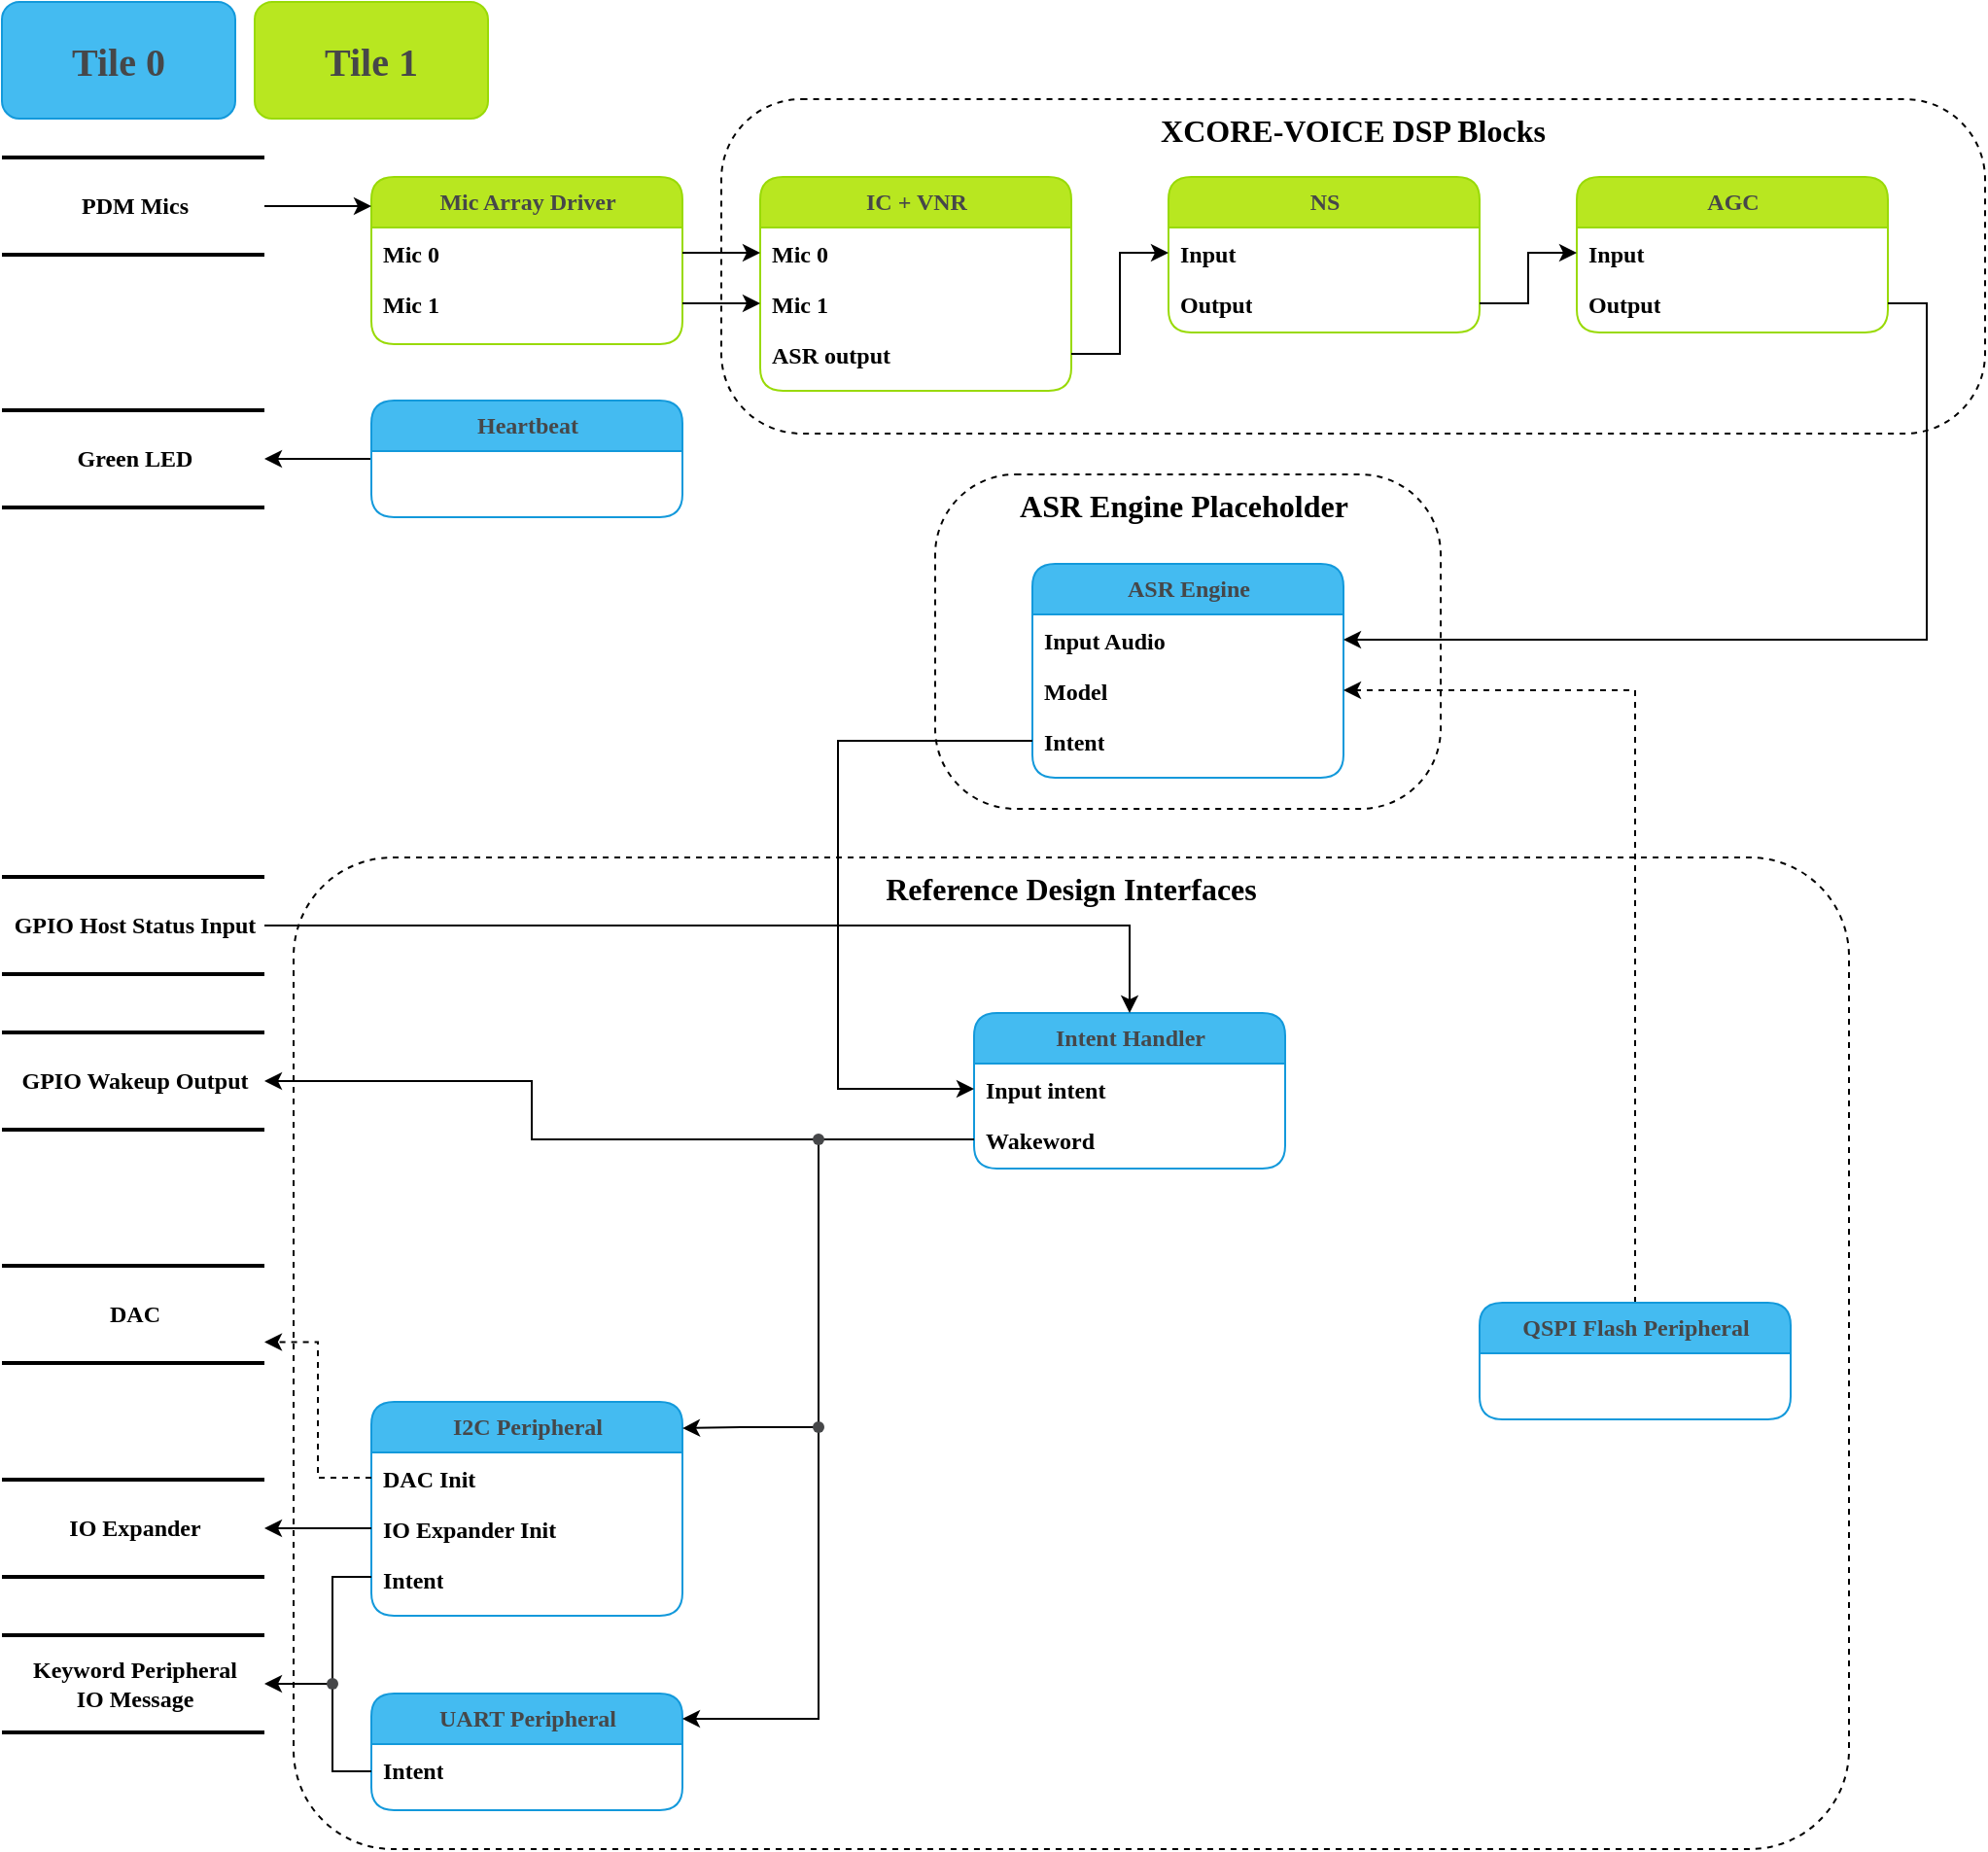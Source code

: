 <mxfile version="20.8.23" type="device"><diagram name="Page-1" id="5d7acffa-a066-3a61-03fe-96351882024d"><mxGraphModel dx="1367" dy="707" grid="1" gridSize="10" guides="1" tooltips="1" connect="1" arrows="1" fold="1" page="1" pageScale="1" pageWidth="1100" pageHeight="850" background="#ffffff" math="0" shadow="0"><root><mxCell id="0"/><mxCell id="1" parent="0"/><mxCell id="t5zFvqTxYrGrfH3YHS5j-99" value="Reference Design Interfaces" style="rounded=1;arcSize=10;whiteSpace=wrap;html=1;align=center;dashed=1;horizontal=1;verticalAlign=top;fontSize=16;fontFamily=Arial Nova Light;fontStyle=1" parent="1" vertex="1"><mxGeometry x="210" y="450" width="800" height="510" as="geometry"/></mxCell><mxCell id="t5zFvqTxYrGrfH3YHS5j-69" value="ASR Engine Placeholder&amp;nbsp;" style="rounded=1;arcSize=24;whiteSpace=wrap;html=1;align=center;dashed=1;horizontal=1;verticalAlign=top;fontSize=16;fontFamily=Arial Nova Light;fontStyle=1" parent="1" vertex="1"><mxGeometry x="540" y="253" width="260" height="172" as="geometry"/></mxCell><mxCell id="t5zFvqTxYrGrfH3YHS5j-65" value="XCORE-VOICE DSP Blocks" style="rounded=1;arcSize=24;whiteSpace=wrap;html=1;align=center;dashed=1;horizontal=1;verticalAlign=top;fontSize=16;fontFamily=Arial Nova Light;fontStyle=1" parent="1" vertex="1"><mxGeometry x="430" y="60" width="650" height="172" as="geometry"/></mxCell><mxCell id="21ea969265ad0168-6" value="IC + VNR" style="swimlane;html=1;fontStyle=1;childLayout=stackLayout;horizontal=1;startSize=26;fillColor=#B8E720;horizontalStack=0;resizeParent=1;resizeLast=0;collapsible=1;marginBottom=0;swimlaneFillColor=#ffffff;align=center;rounded=1;shadow=0;comic=0;labelBackgroundColor=none;strokeWidth=1;fontFamily=Arial Nova Light;fontSize=12;strokeColor=#99DA07;fontColor=#464749;" parent="1" vertex="1"><mxGeometry x="450" y="100" width="160" height="110" as="geometry"/></mxCell><mxCell id="21ea969265ad0168-7" value="Mic 0" style="text;html=1;strokeColor=none;fillColor=none;spacingLeft=4;spacingRight=4;whiteSpace=wrap;overflow=hidden;rotatable=0;points=[[0,0.5],[1,0.5]];portConstraint=eastwest;fontFamily=Arial Nova Light;fontStyle=1" parent="21ea969265ad0168-6" vertex="1"><mxGeometry y="26" width="160" height="26" as="geometry"/></mxCell><mxCell id="21ea969265ad0168-8" value="Mic 1" style="text;html=1;strokeColor=none;fillColor=none;spacingLeft=4;spacingRight=4;whiteSpace=wrap;overflow=hidden;rotatable=0;points=[[0,0.5],[1,0.5]];portConstraint=eastwest;fontFamily=Arial Nova Light;fontStyle=1" parent="21ea969265ad0168-6" vertex="1"><mxGeometry y="52" width="160" height="26" as="geometry"/></mxCell><mxCell id="21ea969265ad0168-9" value="ASR output" style="text;html=1;strokeColor=none;fillColor=none;spacingLeft=4;spacingRight=4;whiteSpace=wrap;overflow=hidden;rotatable=0;points=[[0,0.5],[1,0.5]];portConstraint=eastwest;fontFamily=Arial Nova Light;fontStyle=1" parent="21ea969265ad0168-6" vertex="1"><mxGeometry y="78" width="160" height="26" as="geometry"/></mxCell><mxCell id="21ea969265ad0168-10" value="Mic Array Driver" style="swimlane;html=1;fontStyle=1;childLayout=stackLayout;horizontal=1;startSize=26;fillColor=#B8E720;horizontalStack=0;resizeParent=1;resizeLast=0;collapsible=1;marginBottom=0;swimlaneFillColor=#ffffff;align=center;rounded=1;shadow=0;comic=0;labelBackgroundColor=none;strokeWidth=1;fontFamily=Arial Nova Light;fontSize=12;strokeColor=#99DA07;fontColor=#464749;" parent="1" vertex="1"><mxGeometry x="250" y="100" width="160" height="86" as="geometry"/></mxCell><mxCell id="21ea969265ad0168-11" value="Mic 0" style="text;html=1;strokeColor=none;fillColor=none;spacingLeft=4;spacingRight=4;whiteSpace=wrap;overflow=hidden;rotatable=0;points=[[0,0.5],[1,0.5]];portConstraint=eastwest;fontFamily=Arial Nova Light;fontStyle=1" parent="21ea969265ad0168-10" vertex="1"><mxGeometry y="26" width="160" height="26" as="geometry"/></mxCell><mxCell id="t5zFvqTxYrGrfH3YHS5j-6" value="Mic 1" style="text;html=1;strokeColor=none;fillColor=none;spacingLeft=4;spacingRight=4;whiteSpace=wrap;overflow=hidden;rotatable=0;points=[[0,0.5],[1,0.5]];portConstraint=eastwest;fontFamily=Arial Nova Light;fontStyle=1" parent="21ea969265ad0168-10" vertex="1"><mxGeometry y="52" width="160" height="26" as="geometry"/></mxCell><mxCell id="t5zFvqTxYrGrfH3YHS5j-15" value="" style="edgeStyle=orthogonalEdgeStyle;rounded=0;orthogonalLoop=1;jettySize=auto;html=1;fontFamily=Arial Nova Light;fontStyle=1" parent="1" source="t5zFvqTxYrGrfH3YHS5j-8" edge="1"><mxGeometry relative="1" as="geometry"><mxPoint x="250" y="115" as="targetPoint"/></mxGeometry></mxCell><mxCell id="t5zFvqTxYrGrfH3YHS5j-8" value="PDM Mics" style="html=1;rounded=0;shadow=0;comic=0;labelBackgroundColor=none;strokeWidth=2;fontFamily=Arial Nova Light;fontSize=12;align=center;shape=mxgraph.ios7ui.horLines;fontStyle=1" parent="1" vertex="1"><mxGeometry x="60" y="90" width="135" height="50" as="geometry"/></mxCell><mxCell id="t5zFvqTxYrGrfH3YHS5j-16" value="NS" style="swimlane;html=1;fontStyle=1;childLayout=stackLayout;horizontal=1;startSize=26;fillColor=#B8E720;horizontalStack=0;resizeParent=1;resizeLast=0;collapsible=1;marginBottom=0;swimlaneFillColor=#ffffff;align=center;rounded=1;shadow=0;comic=0;labelBackgroundColor=none;strokeWidth=1;fontFamily=Arial Nova Light;fontSize=12;strokeColor=#99DA07;fontColor=#464749;" parent="1" vertex="1"><mxGeometry x="660" y="100" width="160" height="80" as="geometry"/></mxCell><mxCell id="t5zFvqTxYrGrfH3YHS5j-17" value="Input" style="text;html=1;strokeColor=none;fillColor=none;spacingLeft=4;spacingRight=4;whiteSpace=wrap;overflow=hidden;rotatable=0;points=[[0,0.5],[1,0.5]];portConstraint=eastwest;fontFamily=Arial Nova Light;fontStyle=1" parent="t5zFvqTxYrGrfH3YHS5j-16" vertex="1"><mxGeometry y="26" width="160" height="26" as="geometry"/></mxCell><mxCell id="t5zFvqTxYrGrfH3YHS5j-18" value="Output" style="text;html=1;strokeColor=none;fillColor=none;spacingLeft=4;spacingRight=4;whiteSpace=wrap;overflow=hidden;rotatable=0;points=[[0,0.5],[1,0.5]];portConstraint=eastwest;fontFamily=Arial Nova Light;fontStyle=1" parent="t5zFvqTxYrGrfH3YHS5j-16" vertex="1"><mxGeometry y="52" width="160" height="26" as="geometry"/></mxCell><mxCell id="t5zFvqTxYrGrfH3YHS5j-20" value="AGC" style="swimlane;html=1;fontStyle=1;childLayout=stackLayout;horizontal=1;startSize=26;fillColor=#B8E720;horizontalStack=0;resizeParent=1;resizeLast=0;collapsible=1;marginBottom=0;swimlaneFillColor=#ffffff;align=center;rounded=1;shadow=0;comic=0;labelBackgroundColor=none;strokeWidth=1;fontFamily=Arial Nova Light;fontSize=12;strokeColor=#99DA07;fontColor=#464749;" parent="1" vertex="1"><mxGeometry x="870" y="100" width="160" height="80" as="geometry"/></mxCell><mxCell id="t5zFvqTxYrGrfH3YHS5j-21" value="Input" style="text;html=1;strokeColor=none;fillColor=none;spacingLeft=4;spacingRight=4;whiteSpace=wrap;overflow=hidden;rotatable=0;points=[[0,0.5],[1,0.5]];portConstraint=eastwest;fontFamily=Arial Nova Light;fontStyle=1" parent="t5zFvqTxYrGrfH3YHS5j-20" vertex="1"><mxGeometry y="26" width="160" height="26" as="geometry"/></mxCell><mxCell id="t5zFvqTxYrGrfH3YHS5j-22" value="Output" style="text;html=1;strokeColor=none;fillColor=none;spacingLeft=4;spacingRight=4;whiteSpace=wrap;overflow=hidden;rotatable=0;points=[[0,0.5],[1,0.5]];portConstraint=eastwest;fontFamily=Arial Nova Light;fontStyle=1" parent="t5zFvqTxYrGrfH3YHS5j-20" vertex="1"><mxGeometry y="52" width="160" height="26" as="geometry"/></mxCell><mxCell id="t5zFvqTxYrGrfH3YHS5j-23" value="ASR Engine" style="swimlane;html=1;fontStyle=1;childLayout=stackLayout;horizontal=1;startSize=26;fillColor=#44BBF1;horizontalStack=0;resizeParent=1;resizeLast=0;collapsible=1;marginBottom=0;swimlaneFillColor=#ffffff;align=center;rounded=1;shadow=0;comic=0;labelBackgroundColor=none;strokeWidth=1;fontFamily=Arial Nova Light;fontSize=12;strokeColor=#1399DB;fontColor=#464749;" parent="1" vertex="1"><mxGeometry x="590" y="299" width="160" height="110" as="geometry"/></mxCell><mxCell id="t5zFvqTxYrGrfH3YHS5j-24" value="Input Audio" style="text;html=1;strokeColor=none;fillColor=none;spacingLeft=4;spacingRight=4;whiteSpace=wrap;overflow=hidden;rotatable=0;points=[[0,0.5],[1,0.5]];portConstraint=eastwest;fontFamily=Arial Nova Light;fontStyle=1" parent="t5zFvqTxYrGrfH3YHS5j-23" vertex="1"><mxGeometry y="26" width="160" height="26" as="geometry"/></mxCell><mxCell id="t5zFvqTxYrGrfH3YHS5j-25" value="Model" style="text;html=1;strokeColor=none;fillColor=none;spacingLeft=4;spacingRight=4;whiteSpace=wrap;overflow=hidden;rotatable=0;points=[[0,0.5],[1,0.5]];portConstraint=eastwest;fontFamily=Arial Nova Light;fontStyle=1" parent="t5zFvqTxYrGrfH3YHS5j-23" vertex="1"><mxGeometry y="52" width="160" height="26" as="geometry"/></mxCell><mxCell id="t5zFvqTxYrGrfH3YHS5j-71" value="Intent" style="text;html=1;strokeColor=none;fillColor=none;spacingLeft=4;spacingRight=4;whiteSpace=wrap;overflow=hidden;rotatable=0;points=[[0,0.5],[1,0.5]];portConstraint=eastwest;fontFamily=Arial Nova Light;fontStyle=1" parent="t5zFvqTxYrGrfH3YHS5j-23" vertex="1"><mxGeometry y="78" width="160" height="26" as="geometry"/></mxCell><mxCell id="t5zFvqTxYrGrfH3YHS5j-26" value="" style="edgeStyle=orthogonalEdgeStyle;rounded=0;orthogonalLoop=1;jettySize=auto;html=1;fontFamily=Arial Nova Light;fontStyle=1" parent="1" source="21ea969265ad0168-11" target="21ea969265ad0168-7" edge="1"><mxGeometry relative="1" as="geometry"/></mxCell><mxCell id="t5zFvqTxYrGrfH3YHS5j-27" value="" style="edgeStyle=orthogonalEdgeStyle;rounded=0;orthogonalLoop=1;jettySize=auto;html=1;entryX=0;entryY=0.5;entryDx=0;entryDy=0;fontFamily=Arial Nova Light;fontStyle=1" parent="1" source="t5zFvqTxYrGrfH3YHS5j-6" target="21ea969265ad0168-8" edge="1"><mxGeometry relative="1" as="geometry"/></mxCell><mxCell id="t5zFvqTxYrGrfH3YHS5j-28" value="" style="edgeStyle=orthogonalEdgeStyle;rounded=0;orthogonalLoop=1;jettySize=auto;html=1;entryX=0;entryY=0.5;entryDx=0;entryDy=0;fontFamily=Arial Nova Light;fontStyle=1" parent="1" source="21ea969265ad0168-9" target="t5zFvqTxYrGrfH3YHS5j-17" edge="1"><mxGeometry relative="1" as="geometry"/></mxCell><mxCell id="t5zFvqTxYrGrfH3YHS5j-29" value="" style="edgeStyle=orthogonalEdgeStyle;rounded=0;orthogonalLoop=1;jettySize=auto;html=1;entryX=0;entryY=0.5;entryDx=0;entryDy=0;fontFamily=Arial Nova Light;fontStyle=1" parent="1" source="t5zFvqTxYrGrfH3YHS5j-18" target="t5zFvqTxYrGrfH3YHS5j-21" edge="1"><mxGeometry relative="1" as="geometry"/></mxCell><mxCell id="t5zFvqTxYrGrfH3YHS5j-33" value="" style="edgeStyle=orthogonalEdgeStyle;rounded=0;orthogonalLoop=1;jettySize=auto;html=1;entryX=1;entryY=0.5;entryDx=0;entryDy=0;exitX=1;exitY=0.5;exitDx=0;exitDy=0;fontFamily=Arial Nova Light;fontStyle=1" parent="1" source="t5zFvqTxYrGrfH3YHS5j-22" target="t5zFvqTxYrGrfH3YHS5j-24" edge="1"><mxGeometry relative="1" as="geometry"><mxPoint x="990" y="226" as="sourcePoint"/><mxPoint x="1040" y="200" as="targetPoint"/></mxGeometry></mxCell><mxCell id="t5zFvqTxYrGrfH3YHS5j-39" value="" style="edgeStyle=orthogonalEdgeStyle;rounded=0;orthogonalLoop=1;jettySize=auto;html=1;fontFamily=Arial Nova Light;fontStyle=1" parent="1" source="t5zFvqTxYrGrfH3YHS5j-35" target="t5zFvqTxYrGrfH3YHS5j-38" edge="1"><mxGeometry relative="1" as="geometry"/></mxCell><mxCell id="t5zFvqTxYrGrfH3YHS5j-35" value="Heartbeat" style="swimlane;html=1;fontStyle=1;childLayout=stackLayout;horizontal=1;startSize=26;fillColor=#44BBF1;horizontalStack=0;resizeParent=1;resizeLast=0;collapsible=1;marginBottom=0;swimlaneFillColor=#ffffff;align=center;rounded=1;shadow=0;comic=0;labelBackgroundColor=none;strokeWidth=1;fontFamily=Arial Nova Light;fontSize=12;strokeColor=#1399DB;fontColor=#464749;" parent="1" vertex="1"><mxGeometry x="250" y="215" width="160" height="60" as="geometry"/></mxCell><mxCell id="t5zFvqTxYrGrfH3YHS5j-38" value="Green LED" style="html=1;rounded=0;shadow=0;comic=0;labelBackgroundColor=none;strokeWidth=2;fontFamily=Arial Nova Light;fontSize=12;align=center;shape=mxgraph.ios7ui.horLines;fontStyle=1" parent="1" vertex="1"><mxGeometry x="60" y="220" width="135" height="50" as="geometry"/></mxCell><mxCell id="t5zFvqTxYrGrfH3YHS5j-41" value="UART Peripheral" style="swimlane;html=1;fontStyle=1;childLayout=stackLayout;horizontal=1;startSize=26;fillColor=#44BBF1;horizontalStack=0;resizeParent=1;resizeLast=0;collapsible=1;marginBottom=0;swimlaneFillColor=#ffffff;align=center;rounded=1;shadow=0;comic=0;labelBackgroundColor=none;strokeWidth=1;fontFamily=Arial Nova Light;fontSize=12;strokeColor=#1399DB;fontColor=#464749;" parent="1" vertex="1"><mxGeometry x="250" y="880" width="160" height="60" as="geometry"/></mxCell><mxCell id="t5zFvqTxYrGrfH3YHS5j-57" value="Intent" style="text;html=1;strokeColor=none;fillColor=none;spacingLeft=4;spacingRight=4;whiteSpace=wrap;overflow=hidden;rotatable=0;points=[[0,0.5],[1,0.5]];portConstraint=eastwest;fontFamily=Arial Nova Light;fontStyle=1" parent="t5zFvqTxYrGrfH3YHS5j-41" vertex="1"><mxGeometry y="26" width="160" height="26" as="geometry"/></mxCell><mxCell id="t5zFvqTxYrGrfH3YHS5j-96" style="edgeStyle=orthogonalEdgeStyle;rounded=0;orthogonalLoop=1;jettySize=auto;html=1;entryX=1;entryY=0.5;entryDx=0;entryDy=0;fontSize=16;dashed=1;fontFamily=Arial Nova Light;fontStyle=1" parent="1" source="t5zFvqTxYrGrfH3YHS5j-43" target="t5zFvqTxYrGrfH3YHS5j-25" edge="1"><mxGeometry relative="1" as="geometry"/></mxCell><mxCell id="t5zFvqTxYrGrfH3YHS5j-43" value="QSPI Flash Peripheral" style="swimlane;html=1;fontStyle=1;childLayout=stackLayout;horizontal=1;startSize=26;fillColor=#44BBF1;horizontalStack=0;resizeParent=1;resizeLast=0;collapsible=1;marginBottom=0;swimlaneFillColor=#ffffff;align=center;rounded=1;shadow=0;comic=0;labelBackgroundColor=none;strokeWidth=1;fontFamily=Arial Nova Light;fontSize=12;strokeColor=#1399DB;fontColor=#464749;" parent="1" vertex="1"><mxGeometry x="820" y="679" width="160" height="60" as="geometry"/></mxCell><mxCell id="t5zFvqTxYrGrfH3YHS5j-44" value="DAC" style="html=1;rounded=0;shadow=0;comic=0;labelBackgroundColor=none;strokeWidth=2;fontFamily=Arial Nova Light;fontSize=12;align=center;shape=mxgraph.ios7ui.horLines;fontStyle=1" parent="1" vertex="1"><mxGeometry x="60" y="660" width="135" height="50" as="geometry"/></mxCell><mxCell id="t5zFvqTxYrGrfH3YHS5j-46" value="Keyword Peripheral &lt;br&gt;IO Message" style="html=1;rounded=0;shadow=0;comic=0;labelBackgroundColor=none;strokeWidth=2;fontFamily=Arial Nova Light;fontSize=12;align=center;shape=mxgraph.ios7ui.horLines;fontStyle=1" parent="1" vertex="1"><mxGeometry x="60" y="850" width="135" height="50" as="geometry"/></mxCell><mxCell id="t5zFvqTxYrGrfH3YHS5j-48" value="I2C Peripheral" style="swimlane;html=1;fontStyle=1;childLayout=stackLayout;horizontal=1;startSize=26;fillColor=#44BBF1;horizontalStack=0;resizeParent=1;resizeLast=0;collapsible=1;marginBottom=0;swimlaneFillColor=#ffffff;align=center;rounded=1;shadow=0;comic=0;labelBackgroundColor=none;strokeWidth=1;fontFamily=Arial Nova Light;fontSize=12;strokeColor=#1399DB;fontColor=#464749;" parent="1" vertex="1"><mxGeometry x="250" y="730" width="160" height="110" as="geometry"/></mxCell><mxCell id="t5zFvqTxYrGrfH3YHS5j-49" value="DAC Init" style="text;html=1;strokeColor=none;fillColor=none;spacingLeft=4;spacingRight=4;whiteSpace=wrap;overflow=hidden;rotatable=0;points=[[0,0.5],[1,0.5]];portConstraint=eastwest;fontFamily=Arial Nova Light;fontStyle=1" parent="t5zFvqTxYrGrfH3YHS5j-48" vertex="1"><mxGeometry y="26" width="160" height="26" as="geometry"/></mxCell><mxCell id="t5zFvqTxYrGrfH3YHS5j-50" value="IO Expander Init" style="text;html=1;strokeColor=none;fillColor=none;spacingLeft=4;spacingRight=4;whiteSpace=wrap;overflow=hidden;rotatable=0;points=[[0,0.5],[1,0.5]];portConstraint=eastwest;fontFamily=Arial Nova Light;fontStyle=1" parent="t5zFvqTxYrGrfH3YHS5j-48" vertex="1"><mxGeometry y="52" width="160" height="26" as="geometry"/></mxCell><mxCell id="t5zFvqTxYrGrfH3YHS5j-56" value="Intent" style="text;html=1;strokeColor=none;fillColor=none;spacingLeft=4;spacingRight=4;whiteSpace=wrap;overflow=hidden;rotatable=0;points=[[0,0.5],[1,0.5]];portConstraint=eastwest;fontFamily=Arial Nova Light;fontStyle=1" parent="t5zFvqTxYrGrfH3YHS5j-48" vertex="1"><mxGeometry y="78" width="160" height="26" as="geometry"/></mxCell><mxCell id="t5zFvqTxYrGrfH3YHS5j-58" value="Intent Handler" style="swimlane;html=1;fontStyle=1;childLayout=stackLayout;horizontal=1;startSize=26;fillColor=#44BBF1;horizontalStack=0;resizeParent=1;resizeLast=0;collapsible=1;marginBottom=0;swimlaneFillColor=#ffffff;align=center;rounded=1;shadow=0;comic=0;labelBackgroundColor=none;strokeWidth=1;fontFamily=Arial Nova Light;fontSize=12;strokeColor=#1399DB;fontColor=#464749;" parent="1" vertex="1"><mxGeometry x="560" y="530" width="160" height="80" as="geometry"/></mxCell><mxCell id="t5zFvqTxYrGrfH3YHS5j-59" value="Input intent" style="text;html=1;strokeColor=none;fillColor=none;spacingLeft=4;spacingRight=4;whiteSpace=wrap;overflow=hidden;rotatable=0;points=[[0,0.5],[1,0.5]];portConstraint=eastwest;fontFamily=Arial Nova Light;fontStyle=1" parent="t5zFvqTxYrGrfH3YHS5j-58" vertex="1"><mxGeometry y="26" width="160" height="26" as="geometry"/></mxCell><mxCell id="t5zFvqTxYrGrfH3YHS5j-60" value="Wakeword" style="text;html=1;strokeColor=none;fillColor=none;spacingLeft=4;spacingRight=4;whiteSpace=wrap;overflow=hidden;rotatable=0;points=[[0,0.5],[1,0.5]];portConstraint=eastwest;fontFamily=Arial Nova Light;fontStyle=1" parent="t5zFvqTxYrGrfH3YHS5j-58" vertex="1"><mxGeometry y="52" width="160" height="26" as="geometry"/></mxCell><mxCell id="t5zFvqTxYrGrfH3YHS5j-63" style="edgeStyle=orthogonalEdgeStyle;rounded=0;orthogonalLoop=1;jettySize=auto;html=1;entryX=0;entryY=0.5;entryDx=0;entryDy=0;exitX=0;exitY=0.5;exitDx=0;exitDy=0;fontFamily=Arial Nova Light;fontStyle=1" parent="1" source="t5zFvqTxYrGrfH3YHS5j-71" target="t5zFvqTxYrGrfH3YHS5j-59" edge="1"><mxGeometry relative="1" as="geometry"><mxPoint x="640" y="450" as="targetPoint"/><Array as="points"><mxPoint x="490" y="390"/><mxPoint x="490" y="569"/></Array></mxGeometry></mxCell><mxCell id="t5zFvqTxYrGrfH3YHS5j-75" value="IO Expander" style="html=1;rounded=0;shadow=0;comic=0;labelBackgroundColor=none;strokeWidth=2;fontFamily=Arial Nova Light;fontSize=12;align=center;shape=mxgraph.ios7ui.horLines;fontStyle=1" parent="1" vertex="1"><mxGeometry x="60" y="770" width="135" height="50" as="geometry"/></mxCell><mxCell id="t5zFvqTxYrGrfH3YHS5j-77" style="edgeStyle=orthogonalEdgeStyle;rounded=0;orthogonalLoop=1;jettySize=auto;html=1;fontSize=16;fontFamily=Arial Nova Light;fontStyle=1" parent="1" source="t5zFvqTxYrGrfH3YHS5j-56" target="t5zFvqTxYrGrfH3YHS5j-46" edge="1"><mxGeometry relative="1" as="geometry"><Array as="points"><mxPoint x="230" y="820"/><mxPoint x="230" y="875"/></Array></mxGeometry></mxCell><mxCell id="t5zFvqTxYrGrfH3YHS5j-79" style="edgeStyle=orthogonalEdgeStyle;rounded=0;orthogonalLoop=1;jettySize=auto;html=1;fontSize=16;startArrow=none;fontFamily=Arial Nova Light;fontStyle=1" parent="1" source="13" target="13" edge="1"><mxGeometry relative="1" as="geometry"><mxPoint x="200" y="889" as="targetPoint"/><Array as="points"/></mxGeometry></mxCell><mxCell id="t5zFvqTxYrGrfH3YHS5j-80" style="edgeStyle=orthogonalEdgeStyle;rounded=0;orthogonalLoop=1;jettySize=auto;html=1;fontSize=16;fontFamily=Arial Nova Light;fontStyle=1" parent="1" source="t5zFvqTxYrGrfH3YHS5j-50" target="t5zFvqTxYrGrfH3YHS5j-75" edge="1"><mxGeometry relative="1" as="geometry"/></mxCell><mxCell id="t5zFvqTxYrGrfH3YHS5j-81" style="edgeStyle=orthogonalEdgeStyle;rounded=0;orthogonalLoop=1;jettySize=auto;html=1;entryX=1;entryY=0.784;entryDx=0;entryDy=0;entryPerimeter=0;fontSize=16;dashed=1;fontFamily=Arial Nova Light;fontStyle=1" parent="1" source="t5zFvqTxYrGrfH3YHS5j-49" target="t5zFvqTxYrGrfH3YHS5j-44" edge="1"><mxGeometry relative="1" as="geometry"/></mxCell><mxCell id="t5zFvqTxYrGrfH3YHS5j-82" value="GPIO Wakeup Output" style="html=1;rounded=0;shadow=0;comic=0;labelBackgroundColor=none;strokeWidth=2;fontFamily=Arial Nova Light;fontSize=12;align=center;shape=mxgraph.ios7ui.horLines;fontStyle=1" parent="1" vertex="1"><mxGeometry x="60" y="540" width="135" height="50" as="geometry"/></mxCell><mxCell id="t5zFvqTxYrGrfH3YHS5j-93" style="edgeStyle=orthogonalEdgeStyle;rounded=0;orthogonalLoop=1;jettySize=auto;html=1;entryX=0.5;entryY=0;entryDx=0;entryDy=0;fontSize=16;fontFamily=Arial Nova Light;fontStyle=1" parent="1" source="t5zFvqTxYrGrfH3YHS5j-83" target="t5zFvqTxYrGrfH3YHS5j-58" edge="1"><mxGeometry relative="1" as="geometry"/></mxCell><mxCell id="t5zFvqTxYrGrfH3YHS5j-83" value="GPIO Host Status Input" style="html=1;rounded=0;shadow=0;comic=0;labelBackgroundColor=none;strokeWidth=2;fontFamily=Arial Nova Light;fontSize=12;align=center;shape=mxgraph.ios7ui.horLines;fontStyle=1" parent="1" vertex="1"><mxGeometry x="60" y="460" width="135" height="50" as="geometry"/></mxCell><mxCell id="t5zFvqTxYrGrfH3YHS5j-91" style="edgeStyle=orthogonalEdgeStyle;rounded=0;orthogonalLoop=1;jettySize=auto;html=1;entryX=1;entryY=0.123;entryDx=0;entryDy=0;entryPerimeter=0;fontSize=16;startArrow=none;exitX=0.673;exitY=0.053;exitDx=0;exitDy=0;exitPerimeter=0;fontFamily=Arial Nova Light;fontStyle=1" parent="1" source="4" target="t5zFvqTxYrGrfH3YHS5j-48" edge="1"><mxGeometry relative="1" as="geometry"/></mxCell><mxCell id="t5zFvqTxYrGrfH3YHS5j-92" style="edgeStyle=orthogonalEdgeStyle;rounded=0;orthogonalLoop=1;jettySize=auto;html=1;fontSize=16;startArrow=none;fontFamily=Arial Nova Light;fontStyle=1" parent="1" source="9" target="t5zFvqTxYrGrfH3YHS5j-82" edge="1"><mxGeometry relative="1" as="geometry"><mxPoint x="510" y="590" as="sourcePoint"/></mxGeometry></mxCell><mxCell id="nTEOnzBcEbbtP1dxCWQs-1" value="&lt;font style=&quot;font-size: 20px;&quot;&gt;Tile 1&lt;/font&gt;" style="rounded=1;whiteSpace=wrap;html=1;fillColor=#B8E720;strokeColor=#99DA07;fontColor=#464749;fontFamily=Arial Nova Light;fontStyle=1" parent="1" vertex="1"><mxGeometry x="190" y="10" width="120" height="60" as="geometry"/></mxCell><mxCell id="nTEOnzBcEbbtP1dxCWQs-2" value="&lt;font style=&quot;font-size: 20px;&quot;&gt;Tile 0&lt;br&gt;&lt;/font&gt;" style="rounded=1;whiteSpace=wrap;html=1;fillColor=#44BBF1;strokeColor=#1399DB;fontColor=#464749;fontFamily=Arial Nova Light;fontStyle=1" parent="1" vertex="1"><mxGeometry x="60" y="10" width="120" height="60" as="geometry"/></mxCell><mxCell id="5tkIII6Xo1PpN1unlZkE-1" style="edgeStyle=orthogonalEdgeStyle;rounded=0;orthogonalLoop=1;jettySize=auto;html=1;entryX=1;entryY=0.25;entryDx=0;entryDy=0;startArrow=none;exitDx=0;exitDy=0;exitPerimeter=0;fontFamily=Arial Nova Light;fontStyle=1" parent="1" source="4" edge="1"><mxGeometry relative="1" as="geometry"><mxPoint x="480" y="744" as="sourcePoint"/><mxPoint x="410" y="893" as="targetPoint"/><Array as="points"><mxPoint x="480" y="893"/></Array></mxGeometry></mxCell><mxCell id="6" value="" style="edgeStyle=orthogonalEdgeStyle;rounded=0;orthogonalLoop=1;jettySize=auto;html=1;entryDx=0;entryDy=0;entryPerimeter=0;fontSize=16;endArrow=none;startArrow=none;fontFamily=Arial Nova Light;fontStyle=1" parent="1" source="9" target="4" edge="1"><mxGeometry relative="1" as="geometry"><mxPoint x="560" y="595" as="sourcePoint"/><mxPoint x="410" y="743.53" as="targetPoint"/><Array as="points"><mxPoint x="480" y="670"/><mxPoint x="480" y="670"/></Array></mxGeometry></mxCell><mxCell id="7" value="" style="edgeStyle=orthogonalEdgeStyle;rounded=0;orthogonalLoop=1;jettySize=auto;html=1;entryDx=0;entryDy=0;startArrow=none;exitX=0.523;exitY=0.307;exitDx=0;exitDy=0;exitPerimeter=0;endArrow=none;fontFamily=Arial Nova Light;fontStyle=1" parent="1" target="4" edge="1"><mxGeometry relative="1" as="geometry"><mxPoint x="480" y="744" as="sourcePoint"/><mxPoint x="410" y="893" as="targetPoint"/><Array as="points"/></mxGeometry></mxCell><mxCell id="4" value="" style="shape=waypoint;sketch=0;fillStyle=solid;size=6;pointerEvents=1;points=[];fillColor=none;resizable=0;rotatable=0;perimeter=centerPerimeter;snapToPoint=1;strokeColor=#464749;fontFamily=Arial Nova Light;fontColor=#464749;fontStyle=1" parent="1" vertex="1"><mxGeometry x="470" y="733" width="20" height="20" as="geometry"/></mxCell><mxCell id="8" value="" style="edgeStyle=orthogonalEdgeStyle;rounded=0;orthogonalLoop=1;jettySize=auto;html=1;entryDx=0;entryDy=0;entryPerimeter=0;fontSize=16;endArrow=none;fontFamily=Arial Nova Light;fontStyle=1;exitX=0;exitY=0.5;exitDx=0;exitDy=0;" parent="1" source="t5zFvqTxYrGrfH3YHS5j-60" target="9" edge="1"><mxGeometry relative="1" as="geometry"><mxPoint x="560" y="594.966" as="sourcePoint"/><mxPoint x="480" y="730" as="targetPoint"/></mxGeometry></mxCell><mxCell id="11" value="" style="edgeStyle=orthogonalEdgeStyle;rounded=0;orthogonalLoop=1;jettySize=auto;html=1;fontSize=16;endArrow=none;exitX=0.579;exitY=0.96;exitDx=0;exitDy=0;exitPerimeter=0;fontFamily=Arial Nova Light;fontStyle=1" parent="1" source="9" target="9" edge="1"><mxGeometry relative="1" as="geometry"><mxPoint x="480" y="580" as="sourcePoint"/><mxPoint x="195" y="564.966" as="targetPoint"/></mxGeometry></mxCell><mxCell id="9" value="" style="shape=waypoint;sketch=0;fillStyle=solid;size=6;pointerEvents=1;points=[];fillColor=none;resizable=0;rotatable=0;perimeter=centerPerimeter;snapToPoint=1;strokeColor=#464749;fontFamily=Arial Nova Light;fontColor=#464749;fontStyle=1" parent="1" vertex="1"><mxGeometry x="470" y="585" width="20" height="20" as="geometry"/></mxCell><mxCell id="12" value="" style="edgeStyle=orthogonalEdgeStyle;rounded=0;orthogonalLoop=1;jettySize=auto;html=1;fontSize=16;endArrow=none;fontFamily=Arial Nova Light;fontStyle=1" parent="1" source="t5zFvqTxYrGrfH3YHS5j-57" target="13" edge="1"><mxGeometry relative="1" as="geometry"><mxPoint x="195" y="875" as="targetPoint"/><Array as="points"><mxPoint x="230" y="920"/><mxPoint x="230" y="875"/></Array><mxPoint x="250" y="920" as="sourcePoint"/></mxGeometry></mxCell><mxCell id="13" value="" style="shape=waypoint;sketch=0;fillStyle=solid;size=6;pointerEvents=1;points=[];fillColor=none;resizable=0;rotatable=0;perimeter=centerPerimeter;snapToPoint=1;strokeColor=#464749;fontFamily=Arial Nova Light;fontColor=#464749;fontStyle=1" parent="1" vertex="1"><mxGeometry x="220" y="865" width="20" height="20" as="geometry"/></mxCell></root></mxGraphModel></diagram></mxfile>